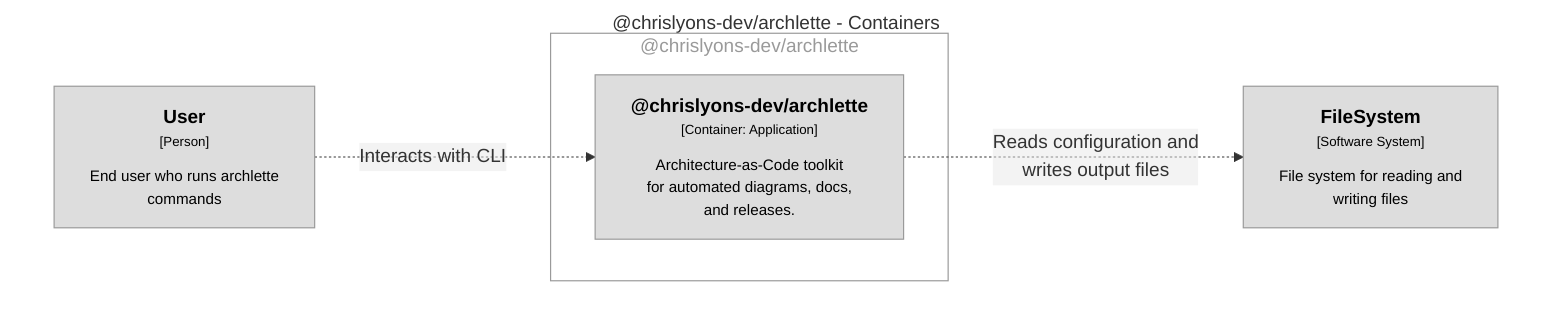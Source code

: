 graph TB
  linkStyle default fill:#ffffff

  subgraph diagram ["@chrislyons-dev/archlette - Containers"]
    style diagram fill:#ffffff,stroke:#ffffff

    1["<div style='font-weight: bold'>User</div><div style='font-size: 70%; margin-top: 0px'>[Person]</div><div style='font-size: 80%; margin-top:10px'>End user who runs archlette<br />commands</div>"]
    style 1 fill:#dddddd,stroke:#9a9a9a,color:#000000
    2["<div style='font-weight: bold'>FileSystem</div><div style='font-size: 70%; margin-top: 0px'>[Software System]</div><div style='font-size: 80%; margin-top:10px'>File system for reading and<br />writing files</div>"]
    style 2 fill:#dddddd,stroke:#9a9a9a,color:#000000

    subgraph 3 ["@chrislyons-dev/archlette"]
      style 3 fill:#ffffff,stroke:#9a9a9a,color:#9a9a9a

      4["<div style='font-weight: bold'>@chrislyons-dev/archlette</div><div style='font-size: 70%; margin-top: 0px'>[Container: Application]</div><div style='font-size: 80%; margin-top:10px'>Architecture-as-Code toolkit<br />for automated diagrams, docs,<br />and releases.</div>"]
      style 4 fill:#dddddd,stroke:#9a9a9a,color:#000000
    end

    1-. "<div>Interacts with CLI</div><div style='font-size: 70%'></div>" .->4
    4-. "<div>Reads configuration and<br />writes output files</div><div style='font-size: 70%'></div>" .->2
  end